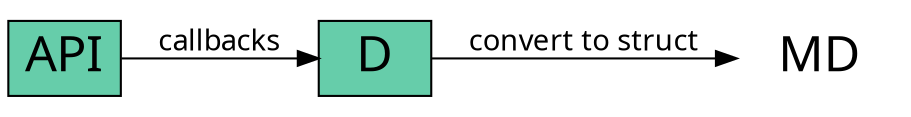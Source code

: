 digraph G2 {
   graph [rankdir = LR,
          imagepath="/home/andy/repos/dconf_talk"];
          node[fontname="Liberation", fontsize=24];
          
   API[label="API", shape = "record", fillcolor = aquamarine3, style = filled];
   D[label="D", shape = "record", fillcolor = aquamarine3 , style = filled];
   MDStream[color="white",label="MD",image="example5.png"];

   API -> D [ label = "callbacks", fontname = "Liberation"];
   D -> MDStream [ label = "convert to struct", fontname = "Liberation"];
}